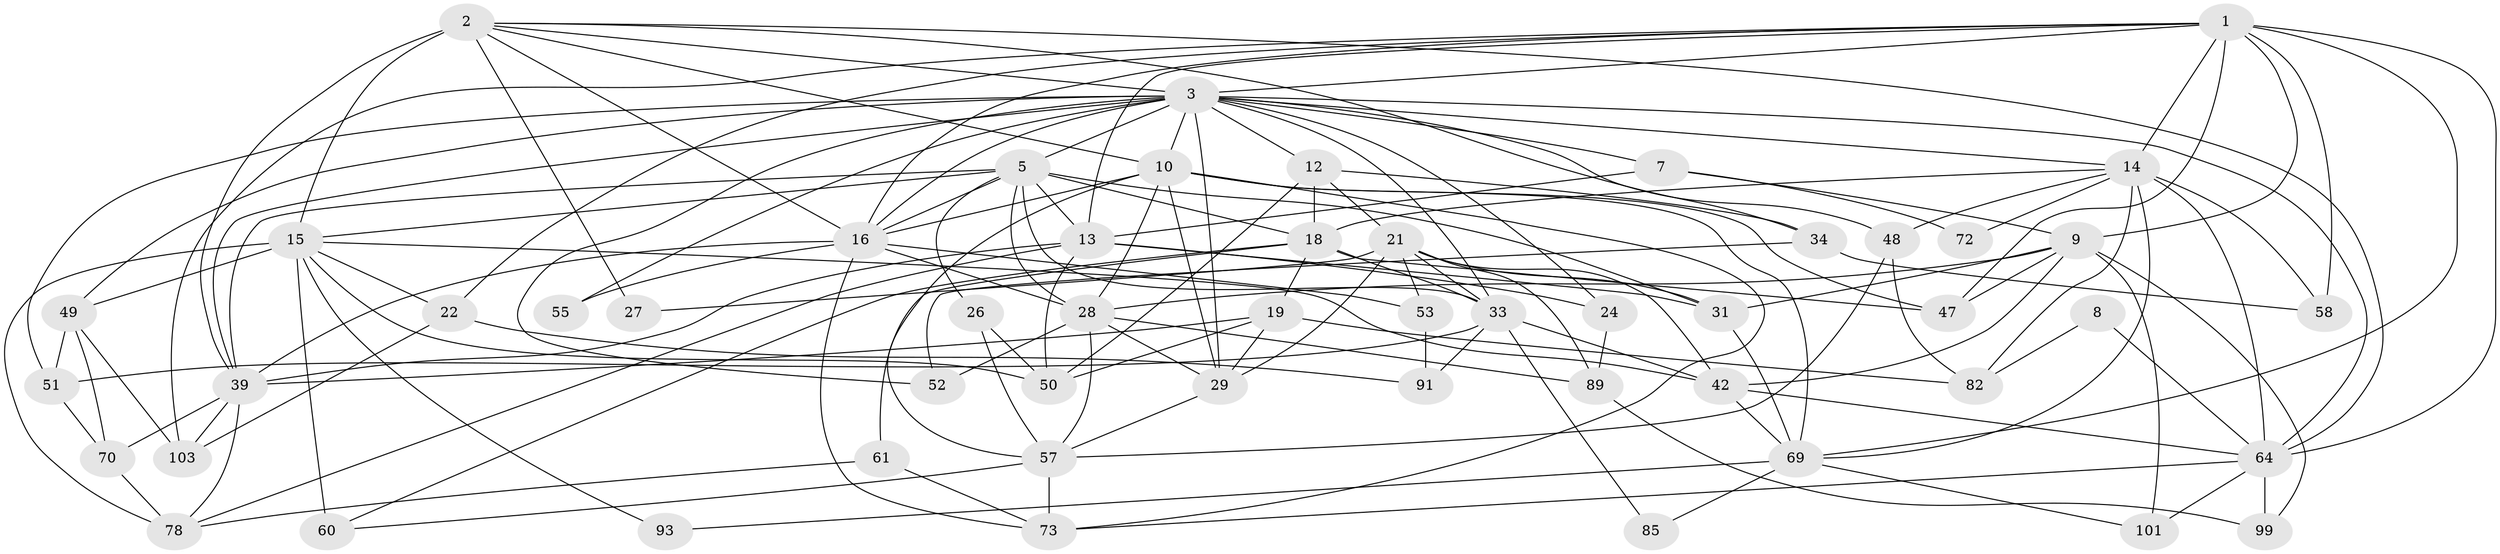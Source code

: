 // original degree distribution, {3: 0.2523364485981308, 6: 0.11214953271028037, 5: 0.18691588785046728, 4: 0.3364485981308411, 2: 0.102803738317757, 9: 0.009345794392523364}
// Generated by graph-tools (version 1.1) at 2025/15/03/09/25 04:15:01]
// undirected, 53 vertices, 147 edges
graph export_dot {
graph [start="1"]
  node [color=gray90,style=filled];
  1 [super="+11+54+65"];
  2 [super="+59"];
  3 [super="+6+4+23"];
  5 [super="+100+17"];
  7 [super="+88"];
  8;
  9 [super="+38"];
  10 [super="+20"];
  12 [super="+75+76"];
  13 [super="+25+77"];
  14;
  15 [super="+30+67"];
  16 [super="+104"];
  18 [super="+37"];
  19;
  21 [super="+40"];
  22 [super="+66"];
  24;
  26;
  27;
  28 [super="+84+45"];
  29 [super="+94"];
  31 [super="+74"];
  33 [super="+80"];
  34;
  39 [super="+44"];
  42 [super="+46"];
  47;
  48;
  49 [super="+68"];
  50 [super="+95"];
  51 [super="+92"];
  52;
  53;
  55;
  57 [super="+97"];
  58;
  60;
  61;
  64 [super="+81+71"];
  69 [super="+79"];
  70;
  72;
  73 [super="+98"];
  78 [super="+90"];
  82;
  85;
  89;
  91;
  93;
  99;
  101;
  103;
  1 -- 3;
  1 -- 103;
  1 -- 58;
  1 -- 13;
  1 -- 22;
  1 -- 64;
  1 -- 69;
  1 -- 14;
  1 -- 47;
  1 -- 16;
  1 -- 9;
  2 -- 27;
  2 -- 34;
  2 -- 10;
  2 -- 15;
  2 -- 3;
  2 -- 39;
  2 -- 64;
  2 -- 16;
  3 -- 16 [weight=2];
  3 -- 12;
  3 -- 10;
  3 -- 52;
  3 -- 33;
  3 -- 55;
  3 -- 64 [weight=3];
  3 -- 7;
  3 -- 14;
  3 -- 48;
  3 -- 49;
  3 -- 51 [weight=2];
  3 -- 24;
  3 -- 29;
  3 -- 5;
  3 -- 39;
  5 -- 16;
  5 -- 33;
  5 -- 26;
  5 -- 13 [weight=2];
  5 -- 15;
  5 -- 18;
  5 -- 39;
  5 -- 31;
  5 -- 28 [weight=2];
  7 -- 13 [weight=2];
  7 -- 72;
  7 -- 9;
  8 -- 82;
  8 -- 64;
  9 -- 47;
  9 -- 99;
  9 -- 101;
  9 -- 42;
  9 -- 28;
  9 -- 31;
  10 -- 16;
  10 -- 73;
  10 -- 47;
  10 -- 28;
  10 -- 29;
  10 -- 69;
  10 -- 57;
  12 -- 34;
  12 -- 50;
  12 -- 18;
  12 -- 21;
  13 -- 39;
  13 -- 24;
  13 -- 78;
  13 -- 31;
  13 -- 50;
  14 -- 48;
  14 -- 58;
  14 -- 64;
  14 -- 72;
  14 -- 82;
  14 -- 69;
  14 -- 18;
  15 -- 60 [weight=2];
  15 -- 49;
  15 -- 50;
  15 -- 78 [weight=2];
  15 -- 93;
  15 -- 42;
  15 -- 22;
  16 -- 53;
  16 -- 55;
  16 -- 39;
  16 -- 73;
  16 -- 28;
  18 -- 60;
  18 -- 47;
  18 -- 61;
  18 -- 19;
  18 -- 33;
  19 -- 82;
  19 -- 29;
  19 -- 39;
  19 -- 50;
  21 -- 53;
  21 -- 89;
  21 -- 27;
  21 -- 29 [weight=2];
  21 -- 31;
  21 -- 33;
  21 -- 42;
  22 -- 103;
  22 -- 91;
  24 -- 89;
  26 -- 57;
  26 -- 50;
  28 -- 89;
  28 -- 52;
  28 -- 57;
  28 -- 29;
  29 -- 57;
  31 -- 69;
  33 -- 51;
  33 -- 85;
  33 -- 91;
  33 -- 42;
  34 -- 52;
  34 -- 58;
  39 -- 78;
  39 -- 103;
  39 -- 70;
  42 -- 64 [weight=2];
  42 -- 69;
  48 -- 82;
  48 -- 57;
  49 -- 70;
  49 -- 103;
  49 -- 51;
  51 -- 70;
  53 -- 91;
  57 -- 73;
  57 -- 60;
  61 -- 78;
  61 -- 73;
  64 -- 99;
  64 -- 101;
  64 -- 73;
  69 -- 93;
  69 -- 85;
  69 -- 101;
  70 -- 78;
  89 -- 99;
}
